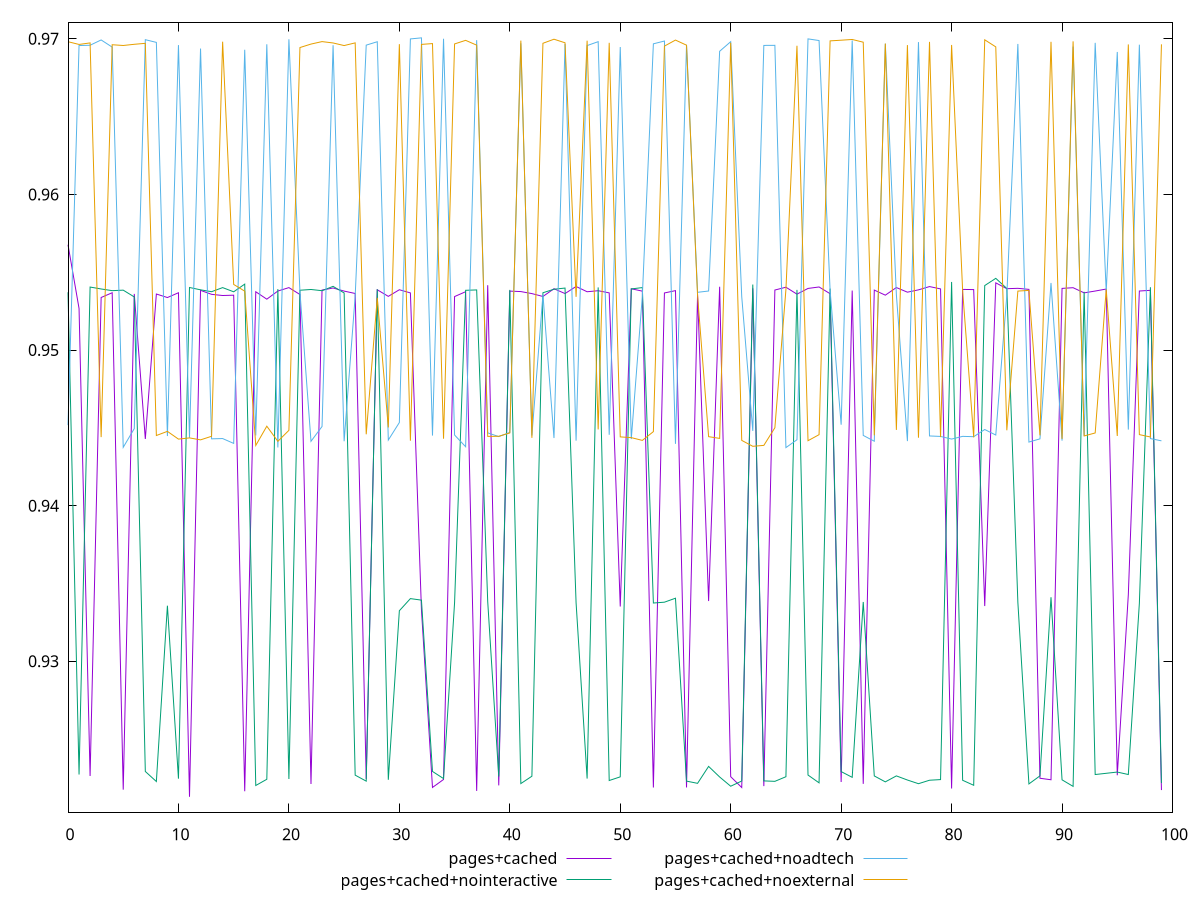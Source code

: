 $_pagesCached <<EOF
0.9567701181098782
0.9526746319615822
0.9226339913711887
0.9533804645446322
0.9536857683993258
0.9217586388320811
0.9536112134052196
0.9442885434932313
0.9536041136251061
0.9533774681550927
0.9536848320798511
0.9212994102952925
0.9538381776320723
0.9535824822087786
0.9535077567602076
0.953528330186576
0.9216534785154227
0.9537488500422543
0.953272568572186
0.9537953325469813
0.9540148890400313
0.9535734810007503
0.9221221426460229
0.9538564674136915
0.9539912516599369
0.9537914873524517
0.9536381538096947
0.9224464176850977
0.9538770411133519
0.9534526248705129
0.9538786171902102
0.9536746137522698
0.9333196635245691
0.921898787869246
0.9224111316768837
0.9534404267035914
0.9537507561916667
0.9216741439160977
0.9541705165867591
0.922032666884805
0.9537911016536029
0.9537601926879169
0.9536305645974401
0.9534462853511225
0.9539427534577888
0.9536339728084755
0.9540870961309129
0.9537496920282007
0.9538156422583224
0.9536772825874162
0.9335228381869228
0.9539422052135078
0.9537887874197584
0.9218933714979525
0.95367094980577
0.9538214724179372
0.921900128133947
0.953591283154801
0.9338764926030244
0.9540695253264229
0.9225908106173553
0.9218947354647882
0.9539662076270112
0.9219846897517883
0.9538598188985722
0.9540403714344207
0.9535950915082478
0.9539622660575976
0.9540562717645418
0.9536242045423943
0.9222497058576872
0.9538282717629941
0.9221296443657636
0.9538563739904076
0.9535297961564657
0.9540189677280579
0.9537216793440335
0.9538706547510446
0.9540819731874528
0.9539321844810605
0.9218283199579904
0.9538993483330922
0.9538883297767144
0.9335562171117189
0.9543204751692187
0.9539462411324291
0.9539691928222178
0.9539019043178762
0.9224898378462452
0.9223928333017862
0.95396522808439
0.9540096097283219
0.9536781487683841
0.9537952857980542
0.9539238775922063
0.9226823504159873
0.9342758187339053
0.9537964311385625
0.9538412729533743
0.9217304003380457
EOF
$_pagesCachedNointeractive <<EOF
0.9537173273961996
0.9227282083074404
0.9540515311343392
0.9539278561446634
0.9538196264434577
0.9538518778600598
0.9534144390166058
0.9229262198464474
0.9222801323407304
0.9335757175081421
0.9224625810236282
0.9540233491611516
0.9538730482399675
0.9537529897175441
0.9540157164486782
0.9537462655554734
0.9542390903036193
0.9220246481595568
0.9224233319294481
0.9539215440339573
0.9224406603365515
0.9538472296346718
0.9538948430559613
0.9538168807662184
0.9540953037643976
0.9536735485334288
0.9226899173055558
0.9223041764733668
0.9539077162391276
0.9223907196868015
0.9332525757561881
0.9340327047990181
0.9339351431376071
0.9229280986208881
0.9224696803846846
0.9337758770645669
0.9538426044870623
0.9538664513697666
0.9338444276179911
0.9226006184252735
0.9538673504457323
0.9221475115442307
0.9226200986811155
0.9536846097022997
0.953910680382202
0.9539862271897084
0.9337762084611894
0.9224686830397005
0.9540286974308565
0.9223439844285418
0.9225799584832732
0.9539297345094482
0.9540168351841156
0.9337488723322779
0.9338031205381828
0.9340575030717753
0.9223064564494188
0.9221626221605268
0.9232515775386065
0.9225714990604261
0.921977401205242
0.9223132804397414
0.9542106755957163
0.9223202770554408
0.9222914472598321
0.9225883075581958
0.9538702577749103
0.9226956098542485
0.9221950417321481
0.9539522479577467
0.9229183052395455
0.9225492259686203
0.9338187780195152
0.9226385095414961
0.922257421213533
0.9226412078258076
0.9223761199734943
0.9221403491940278
0.9223630748533858
0.9224039194543403
0.954380470606766
0.922359970570744
0.9220377945419644
0.9541469740424946
0.9546101949472406
0.953960306858605
0.9337888728815442
0.922125503905044
0.9226420235762582
0.9341192963644132
0.9223884331764312
0.9219679058503829
0.9537466280905413
0.9227288040740187
0.9228083089828577
0.9228875664431013
0.9227295331008258
0.9337278724091334
0.9540424101238034
0.9221817206801509
EOF
$_pagesCachedNoadtech <<EOF
0.9451769684034028
0.9695687540216038
0.9695883856201646
0.969928350361262
0.9694682353411068
0.9437528779785962
0.9449550597540164
0.9699456164510587
0.9697715739310712
0.9444770320445832
0.9695983783960074
0.9443661595729884
0.9693743775418194
0.9442983876544817
0.9443163499902134
0.9440051897935764
0.9692977665999107
0.9445178816588511
0.9696500370402179
0.9437436935869037
0.9699705302001311
0.9537484758233128
0.9441402040116846
0.9450918694740871
0.9695913926775424
0.944142943556374
0.9534561348623277
0.9695951737357786
0.969813617482891
0.9442208015890745
0.9453467481889244
0.9699944845082327
0.9700626996635401
0.9445055589160469
0.9700055869865831
0.9445436943378895
0.9437911226991289
0.9699146544910808
0.9446821780032246
0.9444430675057447
0.94470940859186
0.9697091294733653
0.9445129905280736
0.9535622045670739
0.9443482457220076
0.9696651406934633
0.9441800080039573
0.9695669525495401
0.9698181333548404
0.9445607188067423
0.9694748421361541
0.9442849202218397
0.9534735533333585
0.9696797362948142
0.9698581658066622
0.9439748960397555
0.9696111948647314
0.9537132442962031
0.9537961857098944
0.9692014306051635
0.969816448913778
0.9534325244580366
0.9448086311075554
0.9695770399099327
0.9695825330142331
0.943734639643558
0.9442401174444243
0.9699971800477205
0.9698903102763937
0.9538341710492616
0.9452063520944166
0.9698994520228981
0.9445182007785095
0.9441446957779311
0.9696894222591435
0.9535578904847936
0.9441537636681641
0.9697896689286242
0.9444842769446951
0.9444530652301419
0.9442828310661908
0.9444574120238559
0.9444368819490453
0.9448979036375883
0.9445434990108548
0.95352110548021
0.969673355768867
0.9440905256095669
0.9442971800365805
0.954315100985885
0.9441824915300776
0.9694978684755599
0.9444914431215234
0.969741914627255
0.953756135253684
0.9691560065065353
0.9448946602536108
0.9696248895233918
0.9443151491251165
0.9441699490668125
EOF
$_pagesCachedNoexternal <<EOF
0.969815714191809
0.9696395155677071
0.9697378940194878
0.944407819465668
0.9696207869410118
0.9695725549026792
0.9696492637468974
0.9697115720903988
0.9445116748948423
0.9447785388146521
0.9442810878921112
0.9443586186808409
0.9442324490512906
0.9444625992429347
0.9698165564331006
0.9542194858753041
0.9537871510506359
0.9438750611159565
0.9451102325570586
0.9441392428641504
0.9448441139703012
0.9694406971361349
0.969663217044503
0.9698222366867115
0.9697345911202331
0.9695679974116888
0.9697405056587474
0.9445910298060379
0.9533589819818202
0.9450313307539359
0.9696567983209751
0.9441786681803188
0.9696430229858461
0.9696943543274201
0.9443043341347634
0.9696721694350283
0.9699027612164445
0.9695940754595436
0.9444557176450321
0.9444615044764317
0.9446773993320652
0.9698856939992643
0.9443622913521781
0.9697141043757205
0.9699760042600412
0.9697465809730696
0.953421203936275
0.9698820435970718
0.9449035728057286
0.9697441940155692
0.9444233687977306
0.9443766349475476
0.9441986655574282
0.9447618001468132
0.969532044507188
0.9699204658925562
0.9695918608249618
0.9535025597538733
0.9444387070232205
0.9443265436844661
0.9697480525706881
0.9441990641556408
0.943818659790264
0.9438781687915663
0.9450116370946606
0.9538912946715461
0.9695559620850455
0.9441787466095344
0.9445661868245683
0.9698689069501023
0.9699120614787262
0.969959606949522
0.9697838950685733
0.9445262174955569
0.9696949741683276
0.9448702923983228
0.9695979823261709
0.9443700211147269
0.9698030070569302
0.9444098667759522
0.9696055520865872
0.9538105127530174
0.9443949673544476
0.9699384140864882
0.9694831264081069
0.9448485597514347
0.95379293662775
0.9538354092575859
0.9445212225933786
0.9698091907895345
0.9442954436512041
0.9698363716171208
0.9444827850093174
0.9446764630744705
0.9538944812216695
0.944483299697082
0.9696421776319804
0.9445697538861441
0.9444174427467722
0.9696467459599122
EOF
set key outside below
set terminal pngcairo
set output "report_00004_2020-11-02T20-21-41.718Z/first-contentful-paint/first-contentful-paint_pages+cached_pages+cached+nointeractive_pages+cached+noadtech_pages+cached+noexternal.png"
set yrange [0.9202994102952925:0.9710626996635401]
plot $_pagesCached title "pages+cached" with line ,$_pagesCachedNointeractive title "pages+cached+nointeractive" with line ,$_pagesCachedNoadtech title "pages+cached+noadtech" with line ,$_pagesCachedNoexternal title "pages+cached+noexternal" with line ,